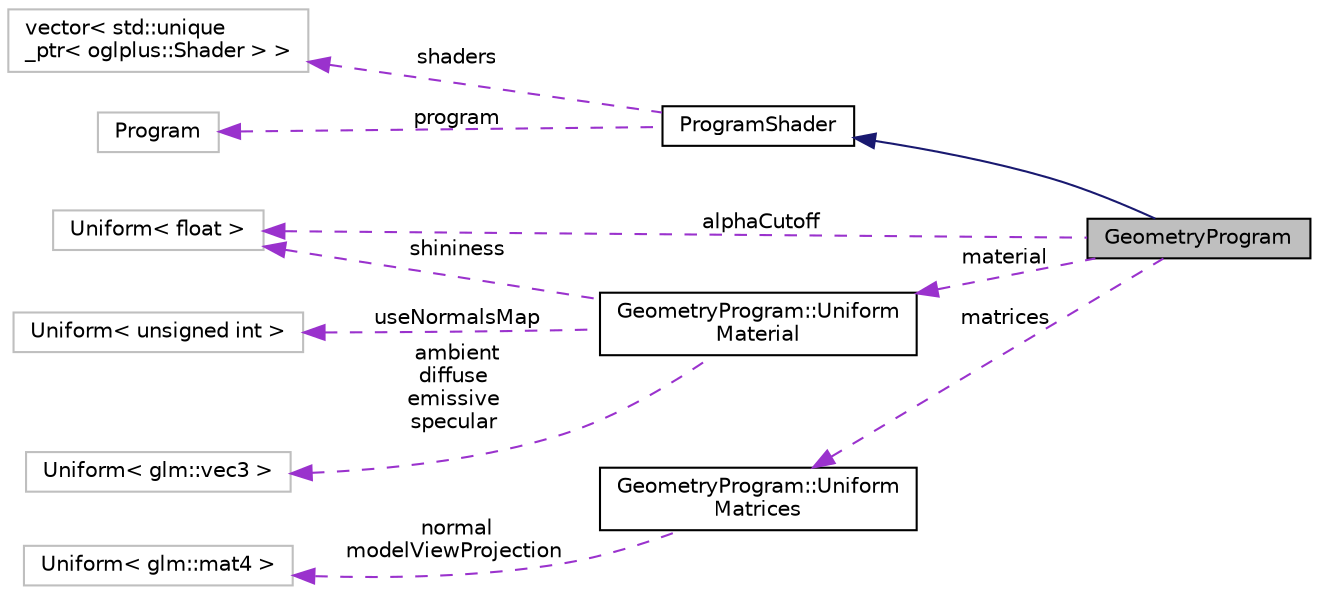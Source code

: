 digraph "GeometryProgram"
{
 // INTERACTIVE_SVG=YES
 // LATEX_PDF_SIZE
  edge [fontname="Helvetica",fontsize="10",labelfontname="Helvetica",labelfontsize="10"];
  node [fontname="Helvetica",fontsize="10",shape=record];
  rankdir="LR";
  Node1 [label="GeometryProgram",height=0.2,width=0.4,color="black", fillcolor="grey75", style="filled", fontcolor="black",tooltip="Contains all necessary uniforms for the DeferredHandler's geometry program for geometry pass."];
  Node2 -> Node1 [dir="back",color="midnightblue",fontsize="10",style="solid",fontname="Helvetica"];
  Node2 [label="ProgramShader",height=0.2,width=0.4,color="black", fillcolor="white", style="filled",URL="$class_program_shader.html",tooltip="Base class for each program shader used in deferred rendering"];
  Node3 -> Node2 [dir="back",color="darkorchid3",fontsize="10",style="dashed",label=" program" ,fontname="Helvetica"];
  Node3 [label="Program",height=0.2,width=0.4,color="grey75", fillcolor="white", style="filled",tooltip=" "];
  Node4 -> Node2 [dir="back",color="darkorchid3",fontsize="10",style="dashed",label=" shaders" ,fontname="Helvetica"];
  Node4 [label="vector\< std::unique\l_ptr\< oglplus::Shader \> \>",height=0.2,width=0.4,color="grey75", fillcolor="white", style="filled",tooltip=" "];
  Node5 -> Node1 [dir="back",color="darkorchid3",fontsize="10",style="dashed",label=" material" ,fontname="Helvetica"];
  Node5 [label="GeometryProgram::Uniform\lMaterial",height=0.2,width=0.4,color="black", fillcolor="white", style="filled",URL="$struct_geometry_program_1_1_uniform_material.html",tooltip=" "];
  Node6 -> Node5 [dir="back",color="darkorchid3",fontsize="10",style="dashed",label=" useNormalsMap" ,fontname="Helvetica"];
  Node6 [label="Uniform\< unsigned int \>",height=0.2,width=0.4,color="grey75", fillcolor="white", style="filled",tooltip=" "];
  Node7 -> Node5 [dir="back",color="darkorchid3",fontsize="10",style="dashed",label=" shininess" ,fontname="Helvetica"];
  Node7 [label="Uniform\< float \>",height=0.2,width=0.4,color="grey75", fillcolor="white", style="filled",tooltip=" "];
  Node8 -> Node5 [dir="back",color="darkorchid3",fontsize="10",style="dashed",label=" ambient\ndiffuse\nemissive\nspecular" ,fontname="Helvetica"];
  Node8 [label="Uniform\< glm::vec3 \>",height=0.2,width=0.4,color="grey75", fillcolor="white", style="filled",tooltip=" "];
  Node9 -> Node1 [dir="back",color="darkorchid3",fontsize="10",style="dashed",label=" matrices" ,fontname="Helvetica"];
  Node9 [label="GeometryProgram::Uniform\lMatrices",height=0.2,width=0.4,color="black", fillcolor="white", style="filled",URL="$struct_geometry_program_1_1_uniform_matrices.html",tooltip=" "];
  Node10 -> Node9 [dir="back",color="darkorchid3",fontsize="10",style="dashed",label=" normal\nmodelViewProjection" ,fontname="Helvetica"];
  Node10 [label="Uniform\< glm::mat4 \>",height=0.2,width=0.4,color="grey75", fillcolor="white", style="filled",tooltip=" "];
  Node7 -> Node1 [dir="back",color="darkorchid3",fontsize="10",style="dashed",label=" alphaCutoff" ,fontname="Helvetica"];
}
